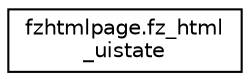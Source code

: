 digraph "Graphical Class Hierarchy"
{
 // LATEX_PDF_SIZE
  edge [fontname="Helvetica",fontsize="10",labelfontname="Helvetica",labelfontsize="10"];
  node [fontname="Helvetica",fontsize="10",shape=record];
  rankdir="LR";
  Node0 [label="fzhtmlpage.fz_html\l_uistate",height=0.2,width=0.4,color="black", fillcolor="white", style="filled",URL="$classfzhtmlpage_1_1fz__html__uistate.html",tooltip=" "];
}
